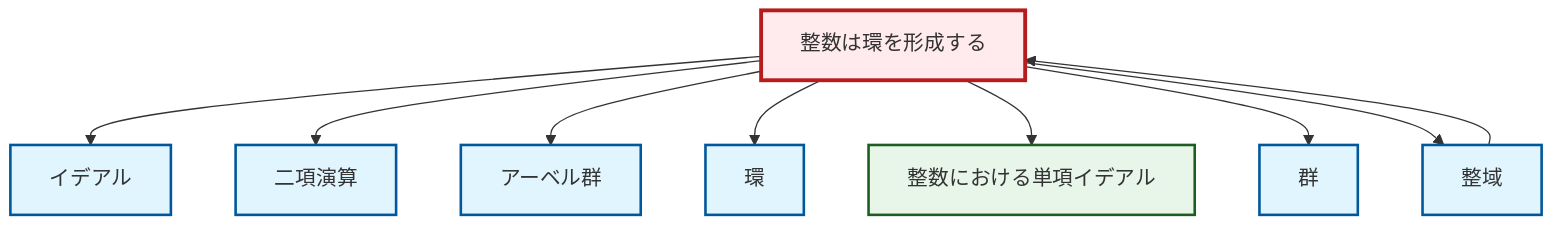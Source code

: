 graph TD
    classDef definition fill:#e1f5fe,stroke:#01579b,stroke-width:2px
    classDef theorem fill:#f3e5f5,stroke:#4a148c,stroke-width:2px
    classDef axiom fill:#fff3e0,stroke:#e65100,stroke-width:2px
    classDef example fill:#e8f5e9,stroke:#1b5e20,stroke-width:2px
    classDef current fill:#ffebee,stroke:#b71c1c,stroke-width:3px
    ex-integers-ring["整数は環を形成する"]:::example
    def-integral-domain["整域"]:::definition
    def-abelian-group["アーベル群"]:::definition
    def-ideal["イデアル"]:::definition
    def-group["群"]:::definition
    def-ring["環"]:::definition
    ex-principal-ideal["整数における単項イデアル"]:::example
    def-binary-operation["二項演算"]:::definition
    ex-integers-ring --> def-ideal
    ex-integers-ring --> def-binary-operation
    ex-integers-ring --> def-abelian-group
    ex-integers-ring --> def-ring
    ex-integers-ring --> ex-principal-ideal
    ex-integers-ring --> def-group
    def-integral-domain --> ex-integers-ring
    ex-integers-ring --> def-integral-domain
    class ex-integers-ring current